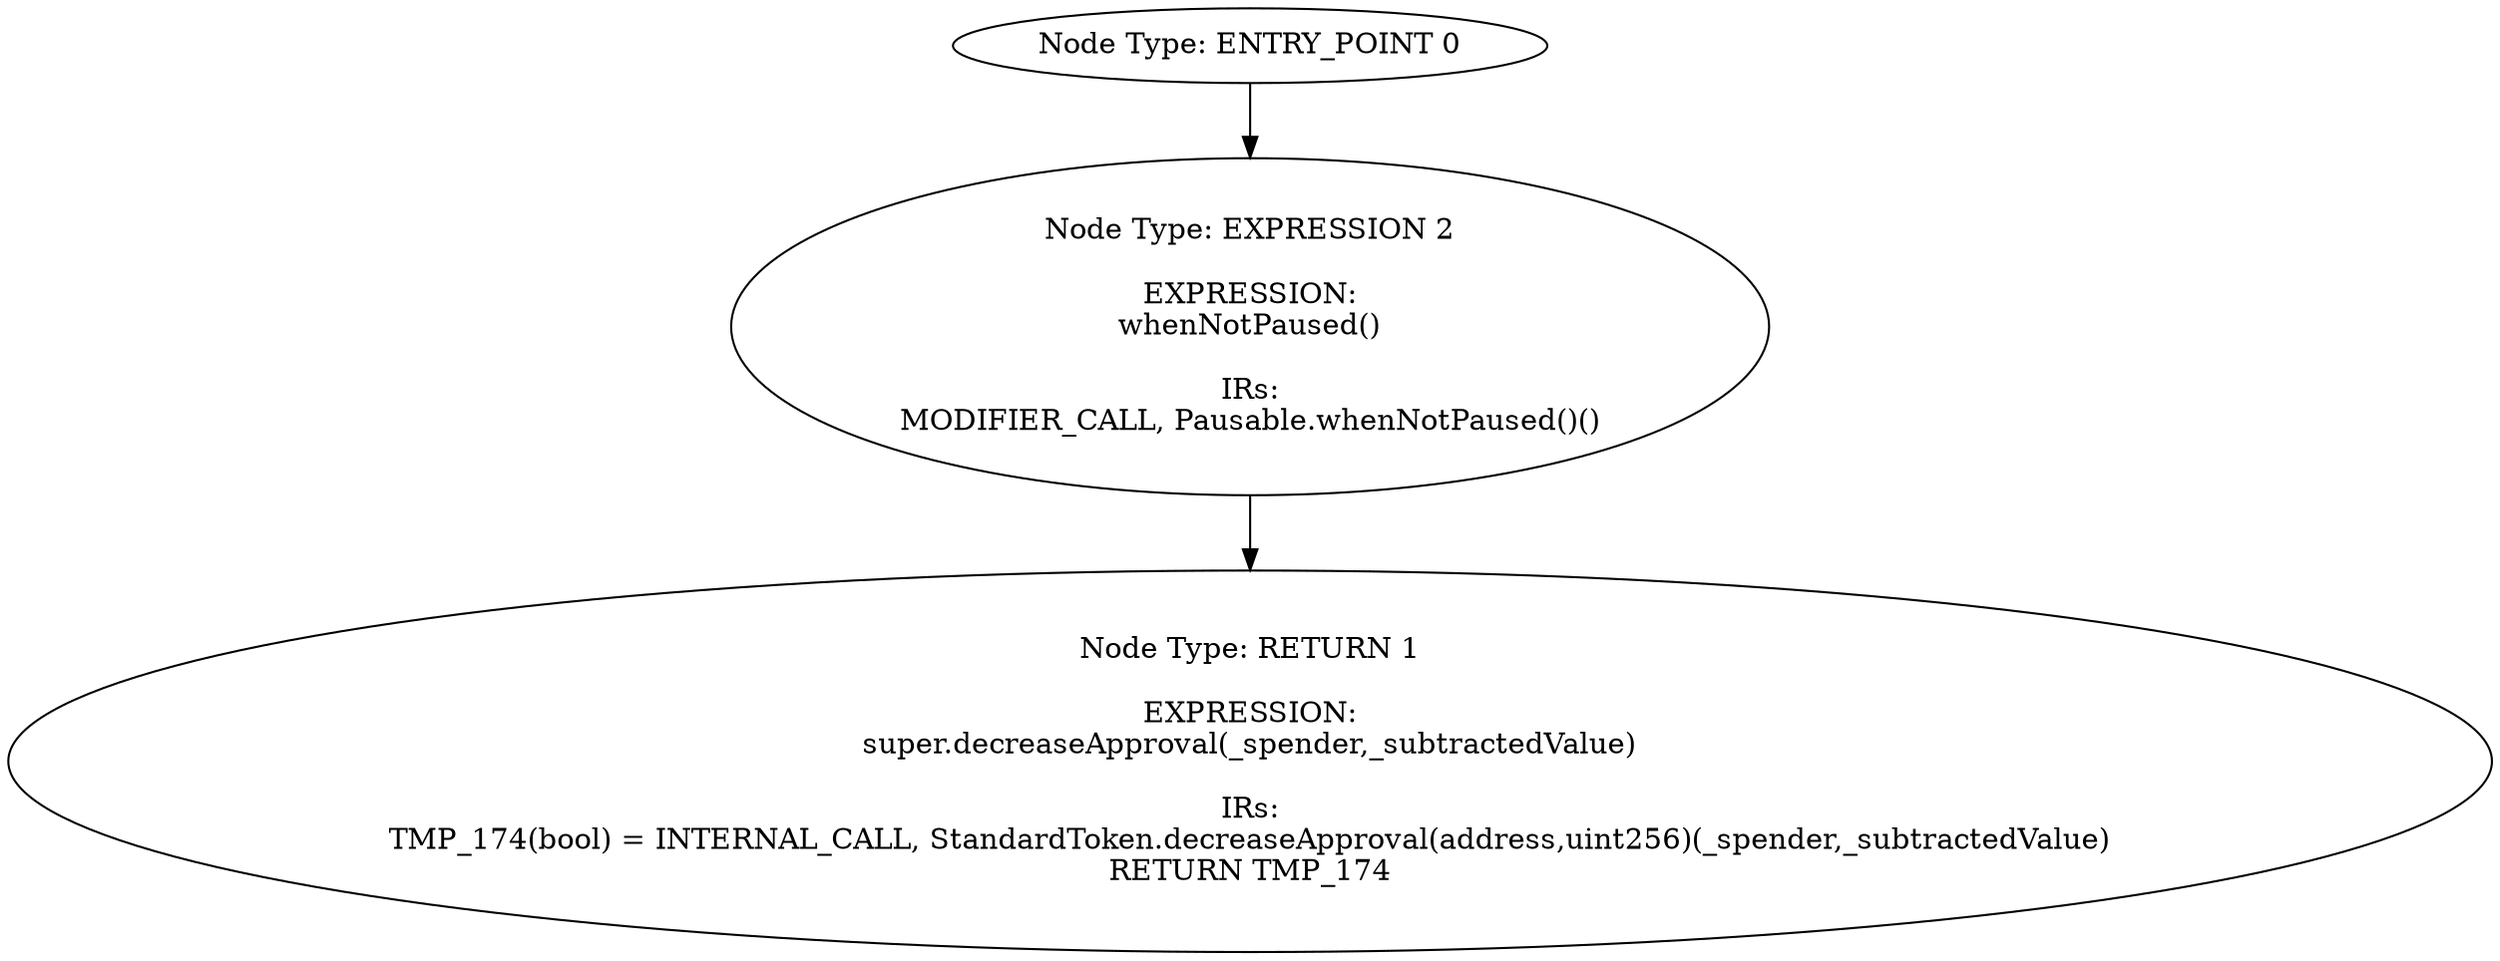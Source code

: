 digraph{
0[label="Node Type: ENTRY_POINT 0
"];
0->2;
1[label="Node Type: RETURN 1

EXPRESSION:
super.decreaseApproval(_spender,_subtractedValue)

IRs:
TMP_174(bool) = INTERNAL_CALL, StandardToken.decreaseApproval(address,uint256)(_spender,_subtractedValue)
RETURN TMP_174"];
2[label="Node Type: EXPRESSION 2

EXPRESSION:
whenNotPaused()

IRs:
MODIFIER_CALL, Pausable.whenNotPaused()()"];
2->1;
}
